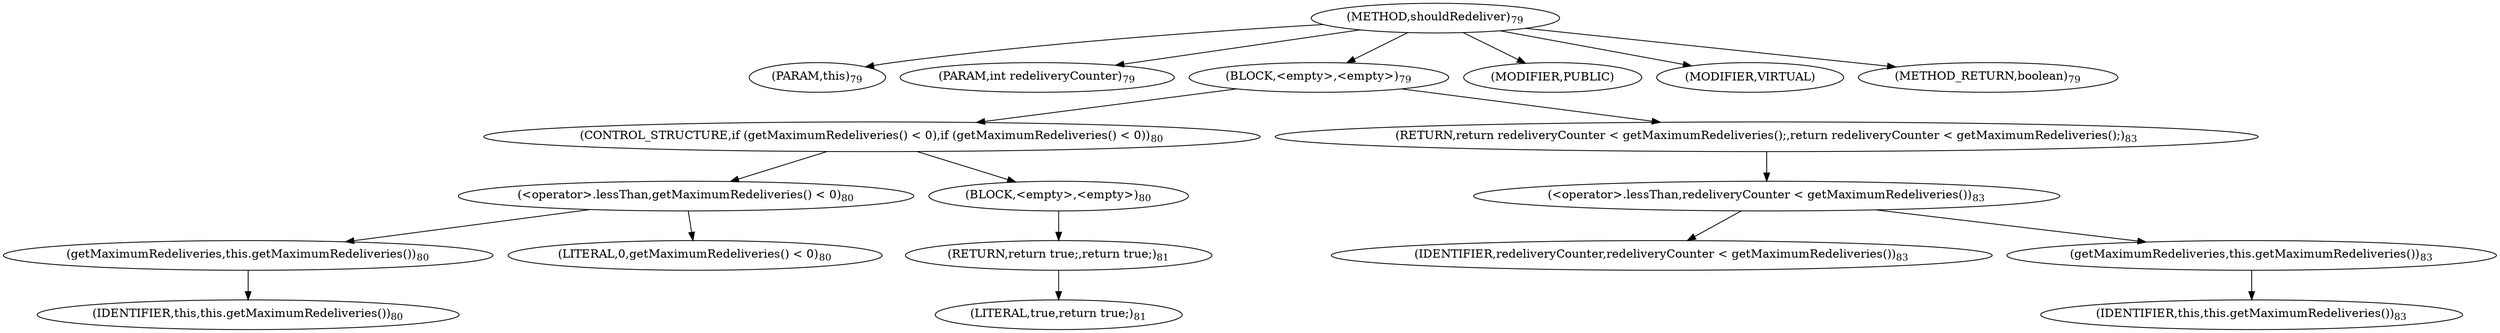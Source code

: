 digraph "shouldRedeliver" {  
"182" [label = <(METHOD,shouldRedeliver)<SUB>79</SUB>> ]
"6" [label = <(PARAM,this)<SUB>79</SUB>> ]
"183" [label = <(PARAM,int redeliveryCounter)<SUB>79</SUB>> ]
"184" [label = <(BLOCK,&lt;empty&gt;,&lt;empty&gt;)<SUB>79</SUB>> ]
"185" [label = <(CONTROL_STRUCTURE,if (getMaximumRedeliveries() &lt; 0),if (getMaximumRedeliveries() &lt; 0))<SUB>80</SUB>> ]
"186" [label = <(&lt;operator&gt;.lessThan,getMaximumRedeliveries() &lt; 0)<SUB>80</SUB>> ]
"187" [label = <(getMaximumRedeliveries,this.getMaximumRedeliveries())<SUB>80</SUB>> ]
"5" [label = <(IDENTIFIER,this,this.getMaximumRedeliveries())<SUB>80</SUB>> ]
"188" [label = <(LITERAL,0,getMaximumRedeliveries() &lt; 0)<SUB>80</SUB>> ]
"189" [label = <(BLOCK,&lt;empty&gt;,&lt;empty&gt;)<SUB>80</SUB>> ]
"190" [label = <(RETURN,return true;,return true;)<SUB>81</SUB>> ]
"191" [label = <(LITERAL,true,return true;)<SUB>81</SUB>> ]
"192" [label = <(RETURN,return redeliveryCounter &lt; getMaximumRedeliveries();,return redeliveryCounter &lt; getMaximumRedeliveries();)<SUB>83</SUB>> ]
"193" [label = <(&lt;operator&gt;.lessThan,redeliveryCounter &lt; getMaximumRedeliveries())<SUB>83</SUB>> ]
"194" [label = <(IDENTIFIER,redeliveryCounter,redeliveryCounter &lt; getMaximumRedeliveries())<SUB>83</SUB>> ]
"195" [label = <(getMaximumRedeliveries,this.getMaximumRedeliveries())<SUB>83</SUB>> ]
"7" [label = <(IDENTIFIER,this,this.getMaximumRedeliveries())<SUB>83</SUB>> ]
"196" [label = <(MODIFIER,PUBLIC)> ]
"197" [label = <(MODIFIER,VIRTUAL)> ]
"198" [label = <(METHOD_RETURN,boolean)<SUB>79</SUB>> ]
  "182" -> "6" 
  "182" -> "183" 
  "182" -> "184" 
  "182" -> "196" 
  "182" -> "197" 
  "182" -> "198" 
  "184" -> "185" 
  "184" -> "192" 
  "185" -> "186" 
  "185" -> "189" 
  "186" -> "187" 
  "186" -> "188" 
  "187" -> "5" 
  "189" -> "190" 
  "190" -> "191" 
  "192" -> "193" 
  "193" -> "194" 
  "193" -> "195" 
  "195" -> "7" 
}
